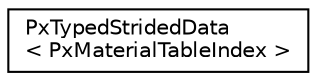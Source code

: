 digraph "Graphical Class Hierarchy"
{
  edge [fontname="Helvetica",fontsize="10",labelfontname="Helvetica",labelfontsize="10"];
  node [fontname="Helvetica",fontsize="10",shape=record];
  rankdir="LR";
  Node0 [label="PxTypedStridedData\l\< PxMaterialTableIndex \>",height=0.2,width=0.4,color="black", fillcolor="white", style="filled",URL="$structPxTypedStridedData.html"];
}

